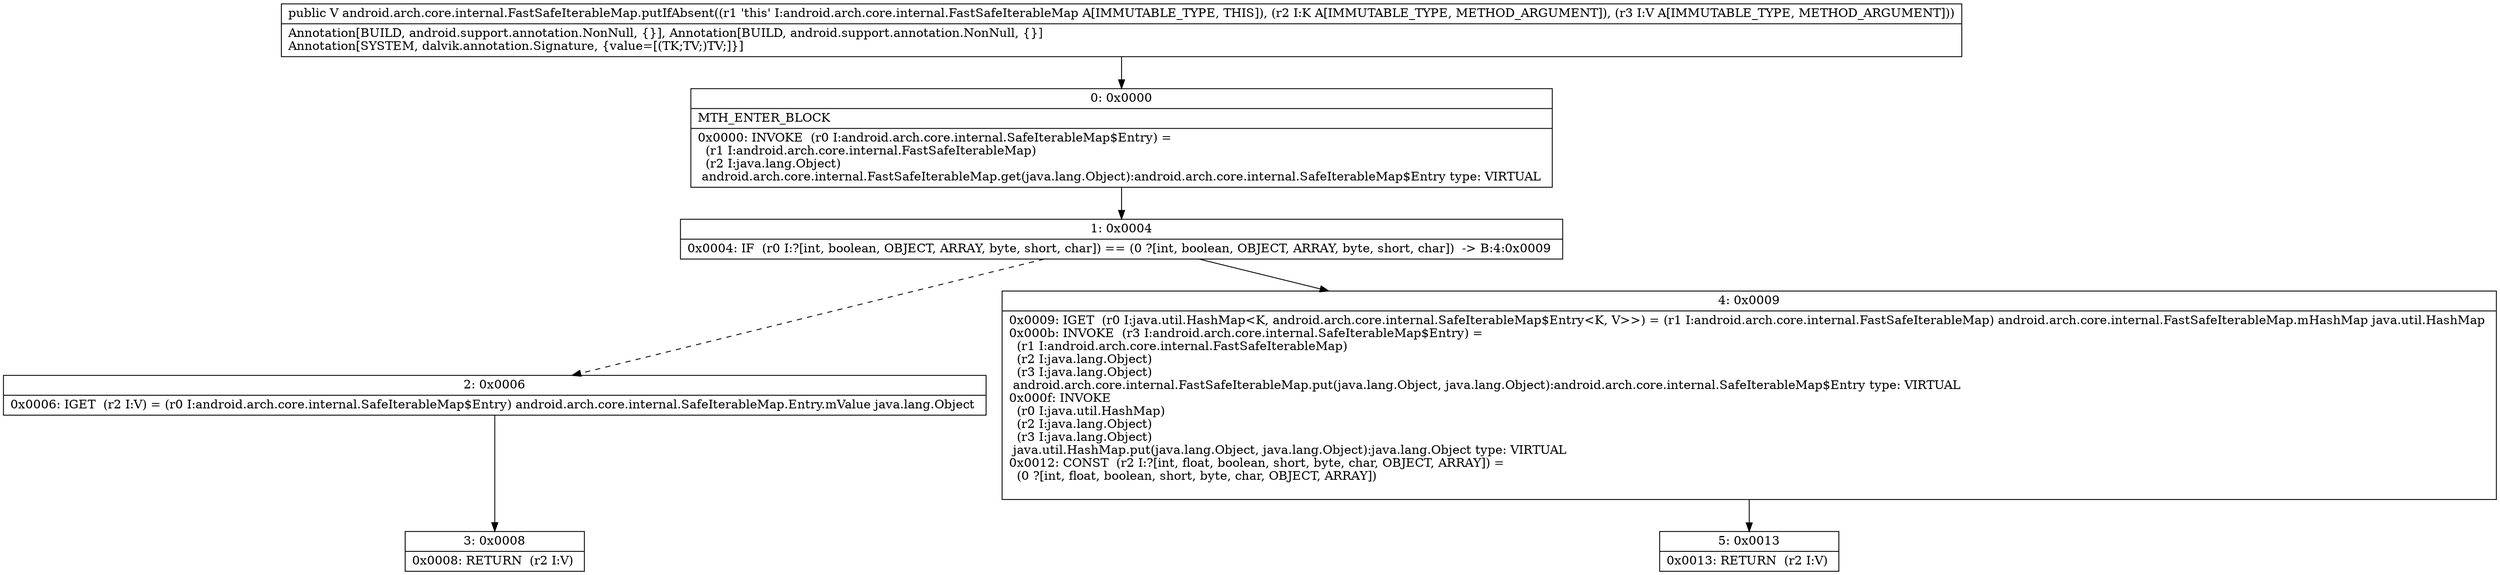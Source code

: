 digraph "CFG forandroid.arch.core.internal.FastSafeIterableMap.putIfAbsent(Ljava\/lang\/Object;Ljava\/lang\/Object;)Ljava\/lang\/Object;" {
Node_0 [shape=record,label="{0\:\ 0x0000|MTH_ENTER_BLOCK\l|0x0000: INVOKE  (r0 I:android.arch.core.internal.SafeIterableMap$Entry) = \l  (r1 I:android.arch.core.internal.FastSafeIterableMap)\l  (r2 I:java.lang.Object)\l android.arch.core.internal.FastSafeIterableMap.get(java.lang.Object):android.arch.core.internal.SafeIterableMap$Entry type: VIRTUAL \l}"];
Node_1 [shape=record,label="{1\:\ 0x0004|0x0004: IF  (r0 I:?[int, boolean, OBJECT, ARRAY, byte, short, char]) == (0 ?[int, boolean, OBJECT, ARRAY, byte, short, char])  \-\> B:4:0x0009 \l}"];
Node_2 [shape=record,label="{2\:\ 0x0006|0x0006: IGET  (r2 I:V) = (r0 I:android.arch.core.internal.SafeIterableMap$Entry) android.arch.core.internal.SafeIterableMap.Entry.mValue java.lang.Object \l}"];
Node_3 [shape=record,label="{3\:\ 0x0008|0x0008: RETURN  (r2 I:V) \l}"];
Node_4 [shape=record,label="{4\:\ 0x0009|0x0009: IGET  (r0 I:java.util.HashMap\<K, android.arch.core.internal.SafeIterableMap$Entry\<K, V\>\>) = (r1 I:android.arch.core.internal.FastSafeIterableMap) android.arch.core.internal.FastSafeIterableMap.mHashMap java.util.HashMap \l0x000b: INVOKE  (r3 I:android.arch.core.internal.SafeIterableMap$Entry) = \l  (r1 I:android.arch.core.internal.FastSafeIterableMap)\l  (r2 I:java.lang.Object)\l  (r3 I:java.lang.Object)\l android.arch.core.internal.FastSafeIterableMap.put(java.lang.Object, java.lang.Object):android.arch.core.internal.SafeIterableMap$Entry type: VIRTUAL \l0x000f: INVOKE  \l  (r0 I:java.util.HashMap)\l  (r2 I:java.lang.Object)\l  (r3 I:java.lang.Object)\l java.util.HashMap.put(java.lang.Object, java.lang.Object):java.lang.Object type: VIRTUAL \l0x0012: CONST  (r2 I:?[int, float, boolean, short, byte, char, OBJECT, ARRAY]) = \l  (0 ?[int, float, boolean, short, byte, char, OBJECT, ARRAY])\l \l}"];
Node_5 [shape=record,label="{5\:\ 0x0013|0x0013: RETURN  (r2 I:V) \l}"];
MethodNode[shape=record,label="{public V android.arch.core.internal.FastSafeIterableMap.putIfAbsent((r1 'this' I:android.arch.core.internal.FastSafeIterableMap A[IMMUTABLE_TYPE, THIS]), (r2 I:K A[IMMUTABLE_TYPE, METHOD_ARGUMENT]), (r3 I:V A[IMMUTABLE_TYPE, METHOD_ARGUMENT]))  | Annotation[BUILD, android.support.annotation.NonNull, \{\}], Annotation[BUILD, android.support.annotation.NonNull, \{\}]\lAnnotation[SYSTEM, dalvik.annotation.Signature, \{value=[(TK;TV;)TV;]\}]\l}"];
MethodNode -> Node_0;
Node_0 -> Node_1;
Node_1 -> Node_2[style=dashed];
Node_1 -> Node_4;
Node_2 -> Node_3;
Node_4 -> Node_5;
}

